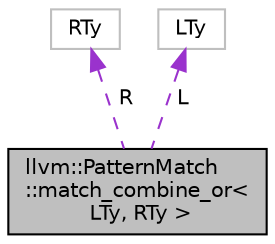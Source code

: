 digraph "llvm::PatternMatch::match_combine_or&lt; LTy, RTy &gt;"
{
 // LATEX_PDF_SIZE
  bgcolor="transparent";
  edge [fontname="Helvetica",fontsize="10",labelfontname="Helvetica",labelfontsize="10"];
  node [fontname="Helvetica",fontsize="10",shape=record];
  Node1 [label="llvm::PatternMatch\l::match_combine_or\<\l LTy, RTy \>",height=0.2,width=0.4,color="black", fillcolor="grey75", style="filled", fontcolor="black",tooltip="Matching combinators."];
  Node2 -> Node1 [dir="back",color="darkorchid3",fontsize="10",style="dashed",label=" R" ,fontname="Helvetica"];
  Node2 [label="RTy",height=0.2,width=0.4,color="grey75",tooltip=" "];
  Node3 -> Node1 [dir="back",color="darkorchid3",fontsize="10",style="dashed",label=" L" ,fontname="Helvetica"];
  Node3 [label="LTy",height=0.2,width=0.4,color="grey75",tooltip=" "];
}
